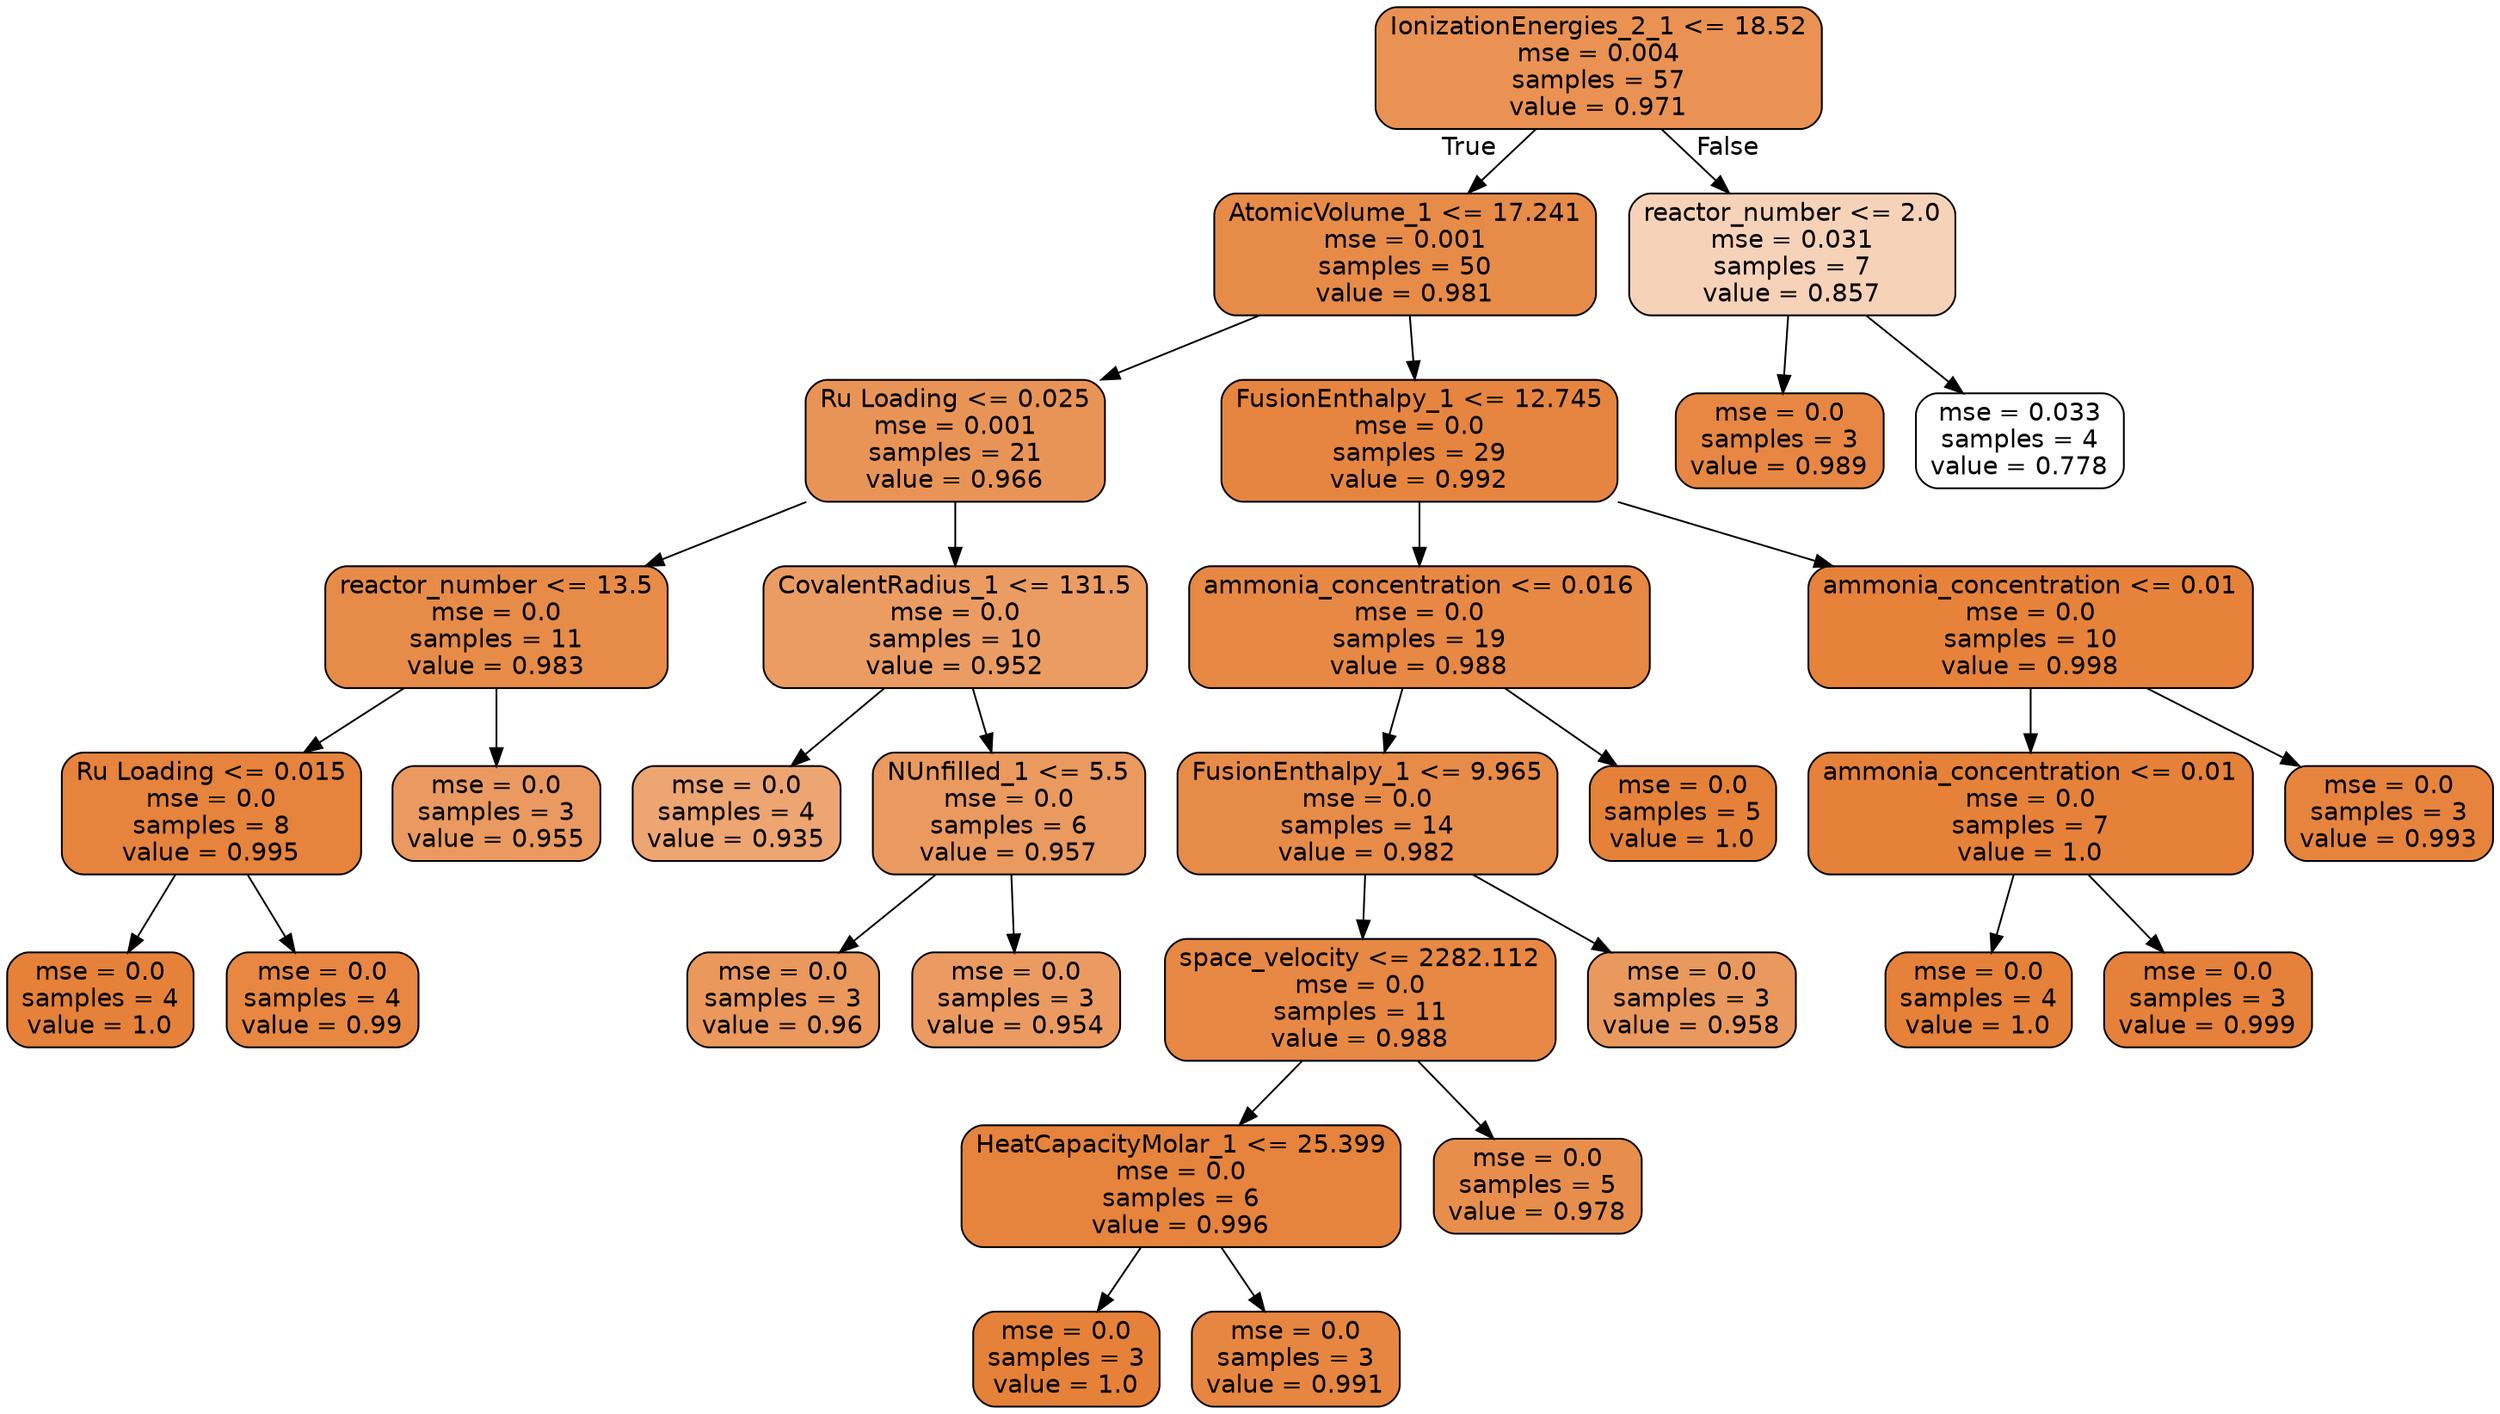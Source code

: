 digraph Tree {
node [shape=box, style="filled, rounded", color="black", fontname=helvetica] ;
edge [fontname=helvetica] ;
0 [label="IonizationEnergies_2_1 <= 18.52\nmse = 0.004\nsamples = 57\nvalue = 0.971", fillcolor="#e58139dd"] ;
1 [label="AtomicVolume_1 <= 17.241\nmse = 0.001\nsamples = 50\nvalue = 0.981", fillcolor="#e58139ea"] ;
0 -> 1 [labeldistance=2.5, labelangle=45, headlabel="True"] ;
2 [label="Ru Loading <= 0.025\nmse = 0.001\nsamples = 21\nvalue = 0.966", fillcolor="#e58139d8"] ;
1 -> 2 ;
3 [label="reactor_number <= 13.5\nmse = 0.0\nsamples = 11\nvalue = 0.983", fillcolor="#e58139eb"] ;
2 -> 3 ;
4 [label="Ru Loading <= 0.015\nmse = 0.0\nsamples = 8\nvalue = 0.995", fillcolor="#e58139fa"] ;
3 -> 4 ;
5 [label="mse = 0.0\nsamples = 4\nvalue = 1.0", fillcolor="#e58139ff"] ;
4 -> 5 ;
6 [label="mse = 0.0\nsamples = 4\nvalue = 0.99", fillcolor="#e58139f3"] ;
4 -> 6 ;
7 [label="mse = 0.0\nsamples = 3\nvalue = 0.955", fillcolor="#e58139cc"] ;
3 -> 7 ;
8 [label="CovalentRadius_1 <= 131.5\nmse = 0.0\nsamples = 10\nvalue = 0.952", fillcolor="#e58139c8"] ;
2 -> 8 ;
9 [label="mse = 0.0\nsamples = 4\nvalue = 0.935", fillcolor="#e58139b5"] ;
8 -> 9 ;
10 [label="NUnfilled_1 <= 5.5\nmse = 0.0\nsamples = 6\nvalue = 0.957", fillcolor="#e58139ce"] ;
8 -> 10 ;
11 [label="mse = 0.0\nsamples = 3\nvalue = 0.96", fillcolor="#e58139d1"] ;
10 -> 11 ;
12 [label="mse = 0.0\nsamples = 3\nvalue = 0.954", fillcolor="#e58139ca"] ;
10 -> 12 ;
13 [label="FusionEnthalpy_1 <= 12.745\nmse = 0.0\nsamples = 29\nvalue = 0.992", fillcolor="#e58139f6"] ;
1 -> 13 ;
14 [label="ammonia_concentration <= 0.016\nmse = 0.0\nsamples = 19\nvalue = 0.988", fillcolor="#e58139f1"] ;
13 -> 14 ;
15 [label="FusionEnthalpy_1 <= 9.965\nmse = 0.0\nsamples = 14\nvalue = 0.982", fillcolor="#e58139ea"] ;
14 -> 15 ;
16 [label="space_velocity <= 2282.112\nmse = 0.0\nsamples = 11\nvalue = 0.988", fillcolor="#e58139f1"] ;
15 -> 16 ;
17 [label="HeatCapacityMolar_1 <= 25.399\nmse = 0.0\nsamples = 6\nvalue = 0.996", fillcolor="#e58139fb"] ;
16 -> 17 ;
18 [label="mse = 0.0\nsamples = 3\nvalue = 1.0", fillcolor="#e58139ff"] ;
17 -> 18 ;
19 [label="mse = 0.0\nsamples = 3\nvalue = 0.991", fillcolor="#e58139f4"] ;
17 -> 19 ;
20 [label="mse = 0.0\nsamples = 5\nvalue = 0.978", fillcolor="#e58139e5"] ;
16 -> 20 ;
21 [label="mse = 0.0\nsamples = 3\nvalue = 0.958", fillcolor="#e58139cf"] ;
15 -> 21 ;
22 [label="mse = 0.0\nsamples = 5\nvalue = 1.0", fillcolor="#e58139ff"] ;
14 -> 22 ;
23 [label="ammonia_concentration <= 0.01\nmse = 0.0\nsamples = 10\nvalue = 0.998", fillcolor="#e58139fd"] ;
13 -> 23 ;
24 [label="ammonia_concentration <= 0.01\nmse = 0.0\nsamples = 7\nvalue = 1.0", fillcolor="#e58139ff"] ;
23 -> 24 ;
25 [label="mse = 0.0\nsamples = 4\nvalue = 1.0", fillcolor="#e58139ff"] ;
24 -> 25 ;
26 [label="mse = 0.0\nsamples = 3\nvalue = 0.999", fillcolor="#e58139fe"] ;
24 -> 26 ;
27 [label="mse = 0.0\nsamples = 3\nvalue = 0.993", fillcolor="#e58139f8"] ;
23 -> 27 ;
28 [label="reactor_number <= 2.0\nmse = 0.031\nsamples = 7\nvalue = 0.857", fillcolor="#e581395b"] ;
0 -> 28 [labeldistance=2.5, labelangle=-45, headlabel="False"] ;
29 [label="mse = 0.0\nsamples = 3\nvalue = 0.989", fillcolor="#e58139f2"] ;
28 -> 29 ;
30 [label="mse = 0.033\nsamples = 4\nvalue = 0.778", fillcolor="#e5813900"] ;
28 -> 30 ;
}